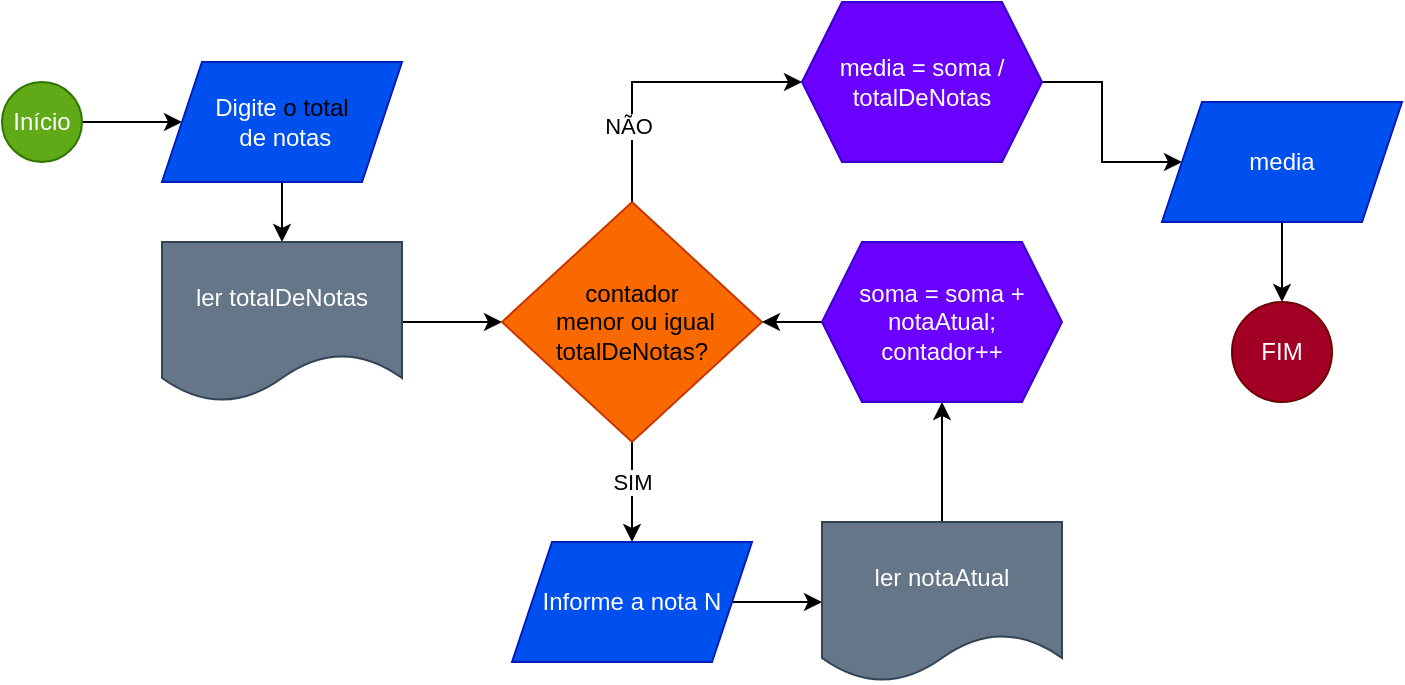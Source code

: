<mxfile version="26.0.15">
  <diagram name="Página-1" id="K413v8vrPgffCM0xlKgj">
    <mxGraphModel dx="720" dy="407" grid="1" gridSize="10" guides="1" tooltips="1" connect="1" arrows="1" fold="1" page="1" pageScale="1" pageWidth="827" pageHeight="1169" math="0" shadow="0">
      <root>
        <mxCell id="0" />
        <mxCell id="1" parent="0" />
        <mxCell id="16js6FyB0rFr7WBdWaQI-18" style="edgeStyle=orthogonalEdgeStyle;rounded=0;orthogonalLoop=1;jettySize=auto;html=1;exitX=1;exitY=0.5;exitDx=0;exitDy=0;entryX=0;entryY=0.5;entryDx=0;entryDy=0;" edge="1" parent="1" source="16js6FyB0rFr7WBdWaQI-14" target="16js6FyB0rFr7WBdWaQI-15">
          <mxGeometry relative="1" as="geometry">
            <mxPoint x="210" y="180" as="targetPoint" />
          </mxGeometry>
        </mxCell>
        <mxCell id="16js6FyB0rFr7WBdWaQI-14" value="Início" style="ellipse;whiteSpace=wrap;html=1;aspect=fixed;fillColor=#60a917;fontColor=#ffffff;strokeColor=#2D7600;" vertex="1" parent="1">
          <mxGeometry x="120" y="160" width="40" height="40" as="geometry" />
        </mxCell>
        <mxCell id="16js6FyB0rFr7WBdWaQI-20" style="edgeStyle=orthogonalEdgeStyle;rounded=0;orthogonalLoop=1;jettySize=auto;html=1;exitX=0.5;exitY=1;exitDx=0;exitDy=0;entryX=0.5;entryY=0;entryDx=0;entryDy=0;" edge="1" parent="1" source="16js6FyB0rFr7WBdWaQI-15" target="16js6FyB0rFr7WBdWaQI-19">
          <mxGeometry relative="1" as="geometry" />
        </mxCell>
        <mxCell id="16js6FyB0rFr7WBdWaQI-15" value="Digite&amp;nbsp;&lt;span style=&quot;background-color: transparent; color: light-dark(rgb(0, 0, 0), rgb(255, 255, 255));&quot;&gt;o total&lt;/span&gt;&lt;div&gt;&lt;div&gt;&amp;nbsp;de notas&lt;/div&gt;&lt;/div&gt;" style="shape=parallelogram;perimeter=parallelogramPerimeter;whiteSpace=wrap;html=1;fixedSize=1;align=center;fillColor=#0050ef;fontColor=#ffffff;strokeColor=#001DBC;" vertex="1" parent="1">
          <mxGeometry x="200" y="150" width="120" height="60" as="geometry" />
        </mxCell>
        <mxCell id="16js6FyB0rFr7WBdWaQI-22" style="edgeStyle=orthogonalEdgeStyle;rounded=0;orthogonalLoop=1;jettySize=auto;html=1;exitX=1;exitY=0.5;exitDx=0;exitDy=0;entryX=0;entryY=0.5;entryDx=0;entryDy=0;" edge="1" parent="1" source="16js6FyB0rFr7WBdWaQI-19" target="16js6FyB0rFr7WBdWaQI-21">
          <mxGeometry relative="1" as="geometry" />
        </mxCell>
        <mxCell id="16js6FyB0rFr7WBdWaQI-19" value="ler totalDeNotas" style="shape=document;whiteSpace=wrap;html=1;boundedLbl=1;fillColor=#647687;fontColor=#ffffff;strokeColor=#314354;" vertex="1" parent="1">
          <mxGeometry x="200" y="240" width="120" height="80" as="geometry" />
        </mxCell>
        <mxCell id="16js6FyB0rFr7WBdWaQI-24" style="edgeStyle=orthogonalEdgeStyle;rounded=0;orthogonalLoop=1;jettySize=auto;html=1;exitX=0.5;exitY=1;exitDx=0;exitDy=0;entryX=0.5;entryY=0;entryDx=0;entryDy=0;" edge="1" parent="1" source="16js6FyB0rFr7WBdWaQI-21" target="16js6FyB0rFr7WBdWaQI-23">
          <mxGeometry relative="1" as="geometry" />
        </mxCell>
        <mxCell id="16js6FyB0rFr7WBdWaQI-30" value="SIM" style="edgeLabel;html=1;align=center;verticalAlign=middle;resizable=0;points=[];" vertex="1" connectable="0" parent="16js6FyB0rFr7WBdWaQI-24">
          <mxGeometry x="-0.226" relative="1" as="geometry">
            <mxPoint as="offset" />
          </mxGeometry>
        </mxCell>
        <mxCell id="16js6FyB0rFr7WBdWaQI-32" style="edgeStyle=orthogonalEdgeStyle;rounded=0;orthogonalLoop=1;jettySize=auto;html=1;exitX=0.5;exitY=0;exitDx=0;exitDy=0;entryX=0;entryY=0.5;entryDx=0;entryDy=0;" edge="1" parent="1" source="16js6FyB0rFr7WBdWaQI-21" target="16js6FyB0rFr7WBdWaQI-31">
          <mxGeometry relative="1" as="geometry" />
        </mxCell>
        <mxCell id="16js6FyB0rFr7WBdWaQI-37" value="NÃO" style="edgeLabel;html=1;align=center;verticalAlign=middle;resizable=0;points=[];" vertex="1" connectable="0" parent="16js6FyB0rFr7WBdWaQI-32">
          <mxGeometry x="-0.475" y="2" relative="1" as="geometry">
            <mxPoint as="offset" />
          </mxGeometry>
        </mxCell>
        <mxCell id="16js6FyB0rFr7WBdWaQI-21" value="contador&lt;div&gt;&lt;span style=&quot;background-color: transparent; color: light-dark(rgb(0, 0, 0), rgb(255, 255, 255));&quot;&gt;&amp;nbsp;menor ou igual&lt;/span&gt;&lt;/div&gt;&lt;div&gt;&lt;span style=&quot;background-color: transparent; color: light-dark(rgb(0, 0, 0), rgb(255, 255, 255));&quot;&gt;totalDeNotas?&lt;/span&gt;&lt;/div&gt;" style="rhombus;whiteSpace=wrap;html=1;fillColor=#fa6800;fontColor=#000000;strokeColor=#C73500;" vertex="1" parent="1">
          <mxGeometry x="370" y="220" width="130" height="120" as="geometry" />
        </mxCell>
        <mxCell id="16js6FyB0rFr7WBdWaQI-26" style="edgeStyle=orthogonalEdgeStyle;rounded=0;orthogonalLoop=1;jettySize=auto;html=1;exitX=1;exitY=0.5;exitDx=0;exitDy=0;entryX=0;entryY=0.5;entryDx=0;entryDy=0;" edge="1" parent="1" source="16js6FyB0rFr7WBdWaQI-23" target="16js6FyB0rFr7WBdWaQI-25">
          <mxGeometry relative="1" as="geometry" />
        </mxCell>
        <mxCell id="16js6FyB0rFr7WBdWaQI-23" value="Informe a nota N" style="shape=parallelogram;perimeter=parallelogramPerimeter;whiteSpace=wrap;html=1;fixedSize=1;fillColor=#0050ef;fontColor=#ffffff;strokeColor=#001DBC;" vertex="1" parent="1">
          <mxGeometry x="375" y="390" width="120" height="60" as="geometry" />
        </mxCell>
        <mxCell id="16js6FyB0rFr7WBdWaQI-28" style="edgeStyle=orthogonalEdgeStyle;rounded=0;orthogonalLoop=1;jettySize=auto;html=1;exitX=0.5;exitY=0;exitDx=0;exitDy=0;entryX=0.5;entryY=1;entryDx=0;entryDy=0;" edge="1" parent="1" source="16js6FyB0rFr7WBdWaQI-25" target="16js6FyB0rFr7WBdWaQI-27">
          <mxGeometry relative="1" as="geometry" />
        </mxCell>
        <mxCell id="16js6FyB0rFr7WBdWaQI-25" value="ler notaAtual" style="shape=document;whiteSpace=wrap;html=1;boundedLbl=1;fillColor=#647687;fontColor=#ffffff;strokeColor=#314354;" vertex="1" parent="1">
          <mxGeometry x="530" y="380" width="120" height="80" as="geometry" />
        </mxCell>
        <mxCell id="16js6FyB0rFr7WBdWaQI-29" style="edgeStyle=orthogonalEdgeStyle;rounded=0;orthogonalLoop=1;jettySize=auto;html=1;exitX=0;exitY=0.5;exitDx=0;exitDy=0;entryX=1;entryY=0.5;entryDx=0;entryDy=0;" edge="1" parent="1" source="16js6FyB0rFr7WBdWaQI-27" target="16js6FyB0rFr7WBdWaQI-21">
          <mxGeometry relative="1" as="geometry" />
        </mxCell>
        <mxCell id="16js6FyB0rFr7WBdWaQI-27" value="soma = soma + notaAtual;&lt;div&gt;contador++&lt;/div&gt;" style="shape=hexagon;perimeter=hexagonPerimeter2;whiteSpace=wrap;html=1;fixedSize=1;fillColor=#6a00ff;fontColor=#ffffff;strokeColor=#3700CC;" vertex="1" parent="1">
          <mxGeometry x="530" y="240" width="120" height="80" as="geometry" />
        </mxCell>
        <mxCell id="16js6FyB0rFr7WBdWaQI-34" style="edgeStyle=orthogonalEdgeStyle;rounded=0;orthogonalLoop=1;jettySize=auto;html=1;exitX=1;exitY=0.5;exitDx=0;exitDy=0;entryX=0;entryY=0.5;entryDx=0;entryDy=0;" edge="1" parent="1" source="16js6FyB0rFr7WBdWaQI-31" target="16js6FyB0rFr7WBdWaQI-33">
          <mxGeometry relative="1" as="geometry" />
        </mxCell>
        <mxCell id="16js6FyB0rFr7WBdWaQI-31" value="media = soma / totalDeNotas" style="shape=hexagon;perimeter=hexagonPerimeter2;whiteSpace=wrap;html=1;fixedSize=1;fillColor=#6a00ff;fontColor=#ffffff;strokeColor=#3700CC;" vertex="1" parent="1">
          <mxGeometry x="520" y="120" width="120" height="80" as="geometry" />
        </mxCell>
        <mxCell id="16js6FyB0rFr7WBdWaQI-36" style="edgeStyle=orthogonalEdgeStyle;rounded=0;orthogonalLoop=1;jettySize=auto;html=1;exitX=0.5;exitY=1;exitDx=0;exitDy=0;entryX=0.5;entryY=0;entryDx=0;entryDy=0;" edge="1" parent="1" source="16js6FyB0rFr7WBdWaQI-33" target="16js6FyB0rFr7WBdWaQI-35">
          <mxGeometry relative="1" as="geometry" />
        </mxCell>
        <mxCell id="16js6FyB0rFr7WBdWaQI-33" value="media" style="shape=parallelogram;perimeter=parallelogramPerimeter;whiteSpace=wrap;html=1;fixedSize=1;fillColor=#0050ef;fontColor=#ffffff;strokeColor=#001DBC;" vertex="1" parent="1">
          <mxGeometry x="700" y="170" width="120" height="60" as="geometry" />
        </mxCell>
        <mxCell id="16js6FyB0rFr7WBdWaQI-35" value="FIM" style="ellipse;whiteSpace=wrap;html=1;aspect=fixed;fillColor=#a20025;fontColor=#ffffff;strokeColor=#6F0000;" vertex="1" parent="1">
          <mxGeometry x="735" y="270" width="50" height="50" as="geometry" />
        </mxCell>
      </root>
    </mxGraphModel>
  </diagram>
</mxfile>
